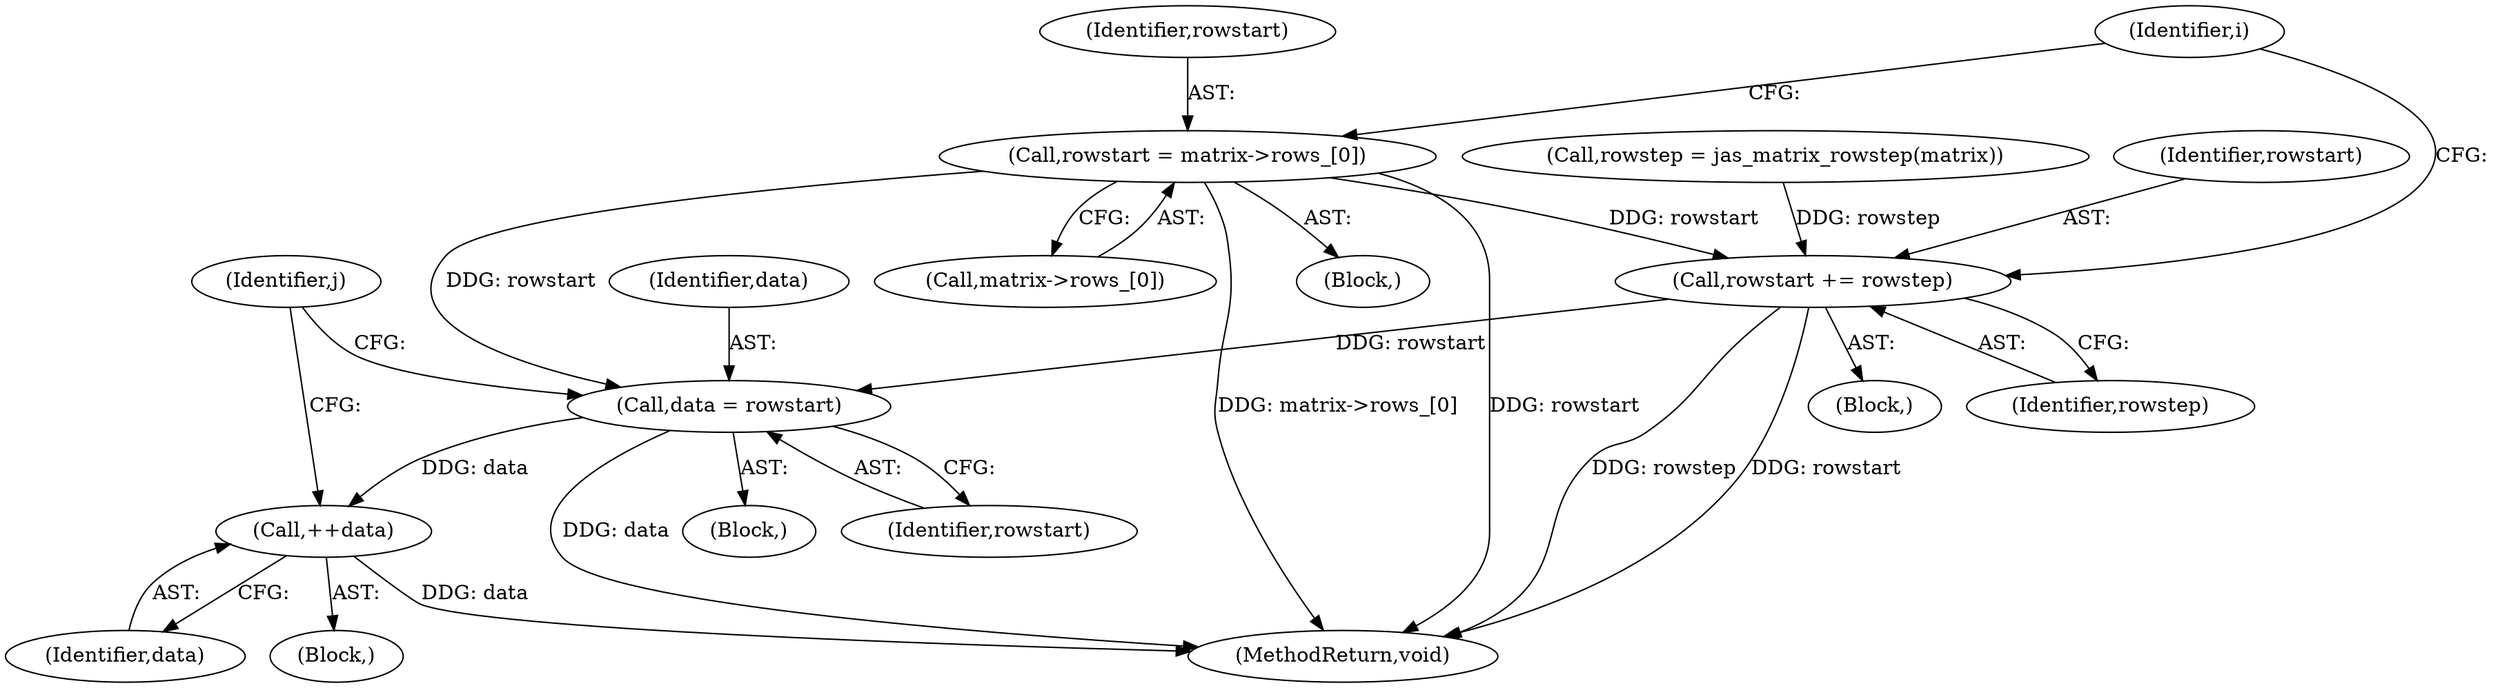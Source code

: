 digraph "0_jasper_d42b2388f7f8e0332c846675133acea151fc557a_22@array" {
"1000135" [label="(Call,rowstart = matrix->rows_[0])"];
"1000148" [label="(Call,rowstart += rowstep)"];
"1000159" [label="(Call,data = rowstart)"];
"1000168" [label="(Call,++data)"];
"1000160" [label="(Identifier,data)"];
"1000135" [label="(Call,rowstart = matrix->rows_[0])"];
"1000159" [label="(Call,data = rowstart)"];
"1000153" [label="(Block,)"];
"1000145" [label="(Block,)"];
"1000169" [label="(Identifier,data)"];
"1000189" [label="(MethodReturn,void)"];
"1000149" [label="(Identifier,rowstart)"];
"1000148" [label="(Call,rowstart += rowstep)"];
"1000129" [label="(Block,)"];
"1000136" [label="(Identifier,rowstart)"];
"1000150" [label="(Identifier,rowstep)"];
"1000163" [label="(Identifier,j)"];
"1000165" [label="(Block,)"];
"1000168" [label="(Call,++data)"];
"1000143" [label="(Identifier,i)"];
"1000137" [label="(Call,matrix->rows_[0])"];
"1000161" [label="(Identifier,rowstart)"];
"1000124" [label="(Call,rowstep = jas_matrix_rowstep(matrix))"];
"1000135" -> "1000129"  [label="AST: "];
"1000135" -> "1000137"  [label="CFG: "];
"1000136" -> "1000135"  [label="AST: "];
"1000137" -> "1000135"  [label="AST: "];
"1000143" -> "1000135"  [label="CFG: "];
"1000135" -> "1000189"  [label="DDG: rowstart"];
"1000135" -> "1000189"  [label="DDG: matrix->rows_[0]"];
"1000135" -> "1000148"  [label="DDG: rowstart"];
"1000135" -> "1000159"  [label="DDG: rowstart"];
"1000148" -> "1000145"  [label="AST: "];
"1000148" -> "1000150"  [label="CFG: "];
"1000149" -> "1000148"  [label="AST: "];
"1000150" -> "1000148"  [label="AST: "];
"1000143" -> "1000148"  [label="CFG: "];
"1000148" -> "1000189"  [label="DDG: rowstep"];
"1000148" -> "1000189"  [label="DDG: rowstart"];
"1000124" -> "1000148"  [label="DDG: rowstep"];
"1000148" -> "1000159"  [label="DDG: rowstart"];
"1000159" -> "1000153"  [label="AST: "];
"1000159" -> "1000161"  [label="CFG: "];
"1000160" -> "1000159"  [label="AST: "];
"1000161" -> "1000159"  [label="AST: "];
"1000163" -> "1000159"  [label="CFG: "];
"1000159" -> "1000189"  [label="DDG: data"];
"1000159" -> "1000168"  [label="DDG: data"];
"1000168" -> "1000165"  [label="AST: "];
"1000168" -> "1000169"  [label="CFG: "];
"1000169" -> "1000168"  [label="AST: "];
"1000163" -> "1000168"  [label="CFG: "];
"1000168" -> "1000189"  [label="DDG: data"];
}
